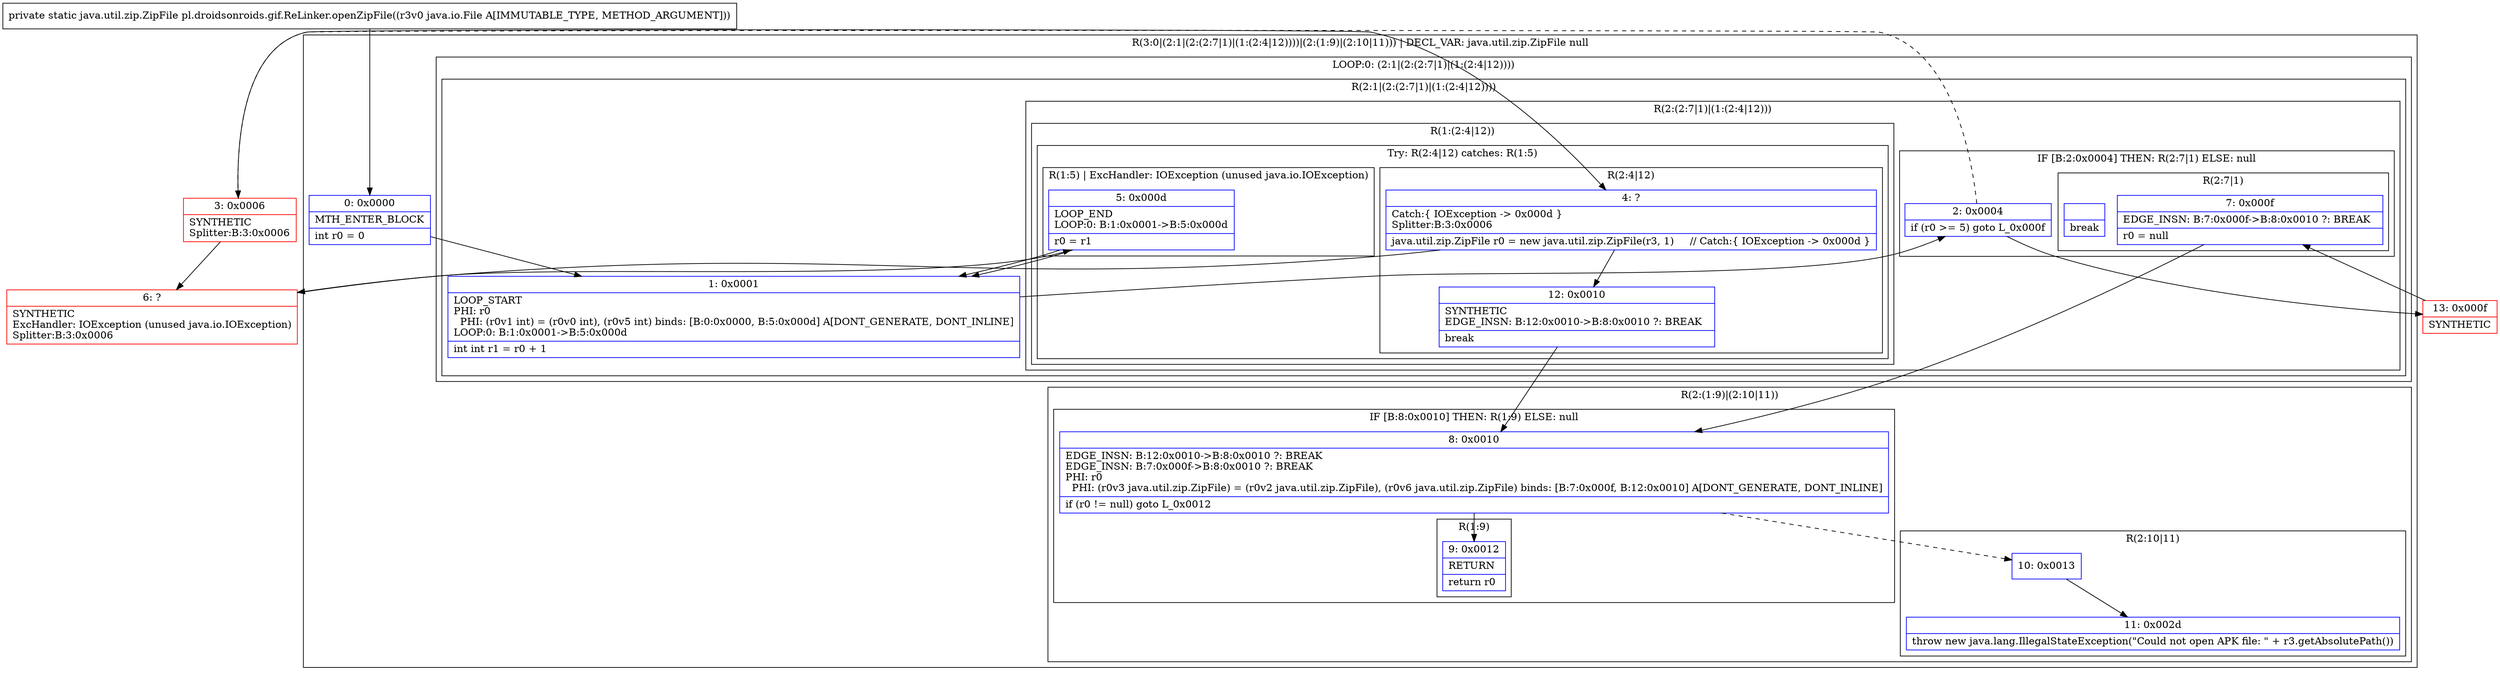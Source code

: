 digraph "CFG forpl.droidsonroids.gif.ReLinker.openZipFile(Ljava\/io\/File;)Ljava\/util\/zip\/ZipFile;" {
subgraph cluster_Region_26020065 {
label = "R(3:0|(2:1|(2:(2:7|1)|(1:(2:4|12))))|(2:(1:9)|(2:10|11))) | DECL_VAR: java.util.zip.ZipFile null\l";
node [shape=record,color=blue];
Node_0 [shape=record,label="{0\:\ 0x0000|MTH_ENTER_BLOCK\l|int r0 = 0\l}"];
subgraph cluster_LoopRegion_2107183146 {
label = "LOOP:0: (2:1|(2:(2:7|1)|(1:(2:4|12))))";
node [shape=record,color=blue];
subgraph cluster_Region_1414155180 {
label = "R(2:1|(2:(2:7|1)|(1:(2:4|12))))";
node [shape=record,color=blue];
Node_1 [shape=record,label="{1\:\ 0x0001|LOOP_START\lPHI: r0 \l  PHI: (r0v1 int) = (r0v0 int), (r0v5 int) binds: [B:0:0x0000, B:5:0x000d] A[DONT_GENERATE, DONT_INLINE]\lLOOP:0: B:1:0x0001\-\>B:5:0x000d\l|int int r1 = r0 + 1\l}"];
subgraph cluster_Region_434681415 {
label = "R(2:(2:7|1)|(1:(2:4|12)))";
node [shape=record,color=blue];
subgraph cluster_IfRegion_496862672 {
label = "IF [B:2:0x0004] THEN: R(2:7|1) ELSE: null";
node [shape=record,color=blue];
Node_2 [shape=record,label="{2\:\ 0x0004|if (r0 \>= 5) goto L_0x000f\l}"];
subgraph cluster_Region_1958628482 {
label = "R(2:7|1)";
node [shape=record,color=blue];
Node_7 [shape=record,label="{7\:\ 0x000f|EDGE_INSN: B:7:0x000f\-\>B:8:0x0010 ?: BREAK  \l|r0 = null\l}"];
Node_InsnContainer_370917919 [shape=record,label="{|break\l}"];
}
}
subgraph cluster_Region_1978353334 {
label = "R(1:(2:4|12))";
node [shape=record,color=blue];
subgraph cluster_TryCatchRegion_1086722145 {
label = "Try: R(2:4|12) catches: R(1:5)";
node [shape=record,color=blue];
subgraph cluster_Region_300390401 {
label = "R(2:4|12)";
node [shape=record,color=blue];
Node_4 [shape=record,label="{4\:\ ?|Catch:\{ IOException \-\> 0x000d \}\lSplitter:B:3:0x0006\l|java.util.zip.ZipFile r0 = new java.util.zip.ZipFile(r3, 1)     \/\/ Catch:\{ IOException \-\> 0x000d \}\l}"];
Node_12 [shape=record,label="{12\:\ 0x0010|SYNTHETIC\lEDGE_INSN: B:12:0x0010\-\>B:8:0x0010 ?: BREAK  \l|break\l}"];
}
subgraph cluster_Region_512714338 {
label = "R(1:5) | ExcHandler: IOException (unused java.io.IOException)\l";
node [shape=record,color=blue];
Node_5 [shape=record,label="{5\:\ 0x000d|LOOP_END\lLOOP:0: B:1:0x0001\-\>B:5:0x000d\l|r0 = r1\l}"];
}
}
}
}
}
}
subgraph cluster_Region_474008752 {
label = "R(2:(1:9)|(2:10|11))";
node [shape=record,color=blue];
subgraph cluster_IfRegion_1409543709 {
label = "IF [B:8:0x0010] THEN: R(1:9) ELSE: null";
node [shape=record,color=blue];
Node_8 [shape=record,label="{8\:\ 0x0010|EDGE_INSN: B:12:0x0010\-\>B:8:0x0010 ?: BREAK  \lEDGE_INSN: B:7:0x000f\-\>B:8:0x0010 ?: BREAK  \lPHI: r0 \l  PHI: (r0v3 java.util.zip.ZipFile) = (r0v2 java.util.zip.ZipFile), (r0v6 java.util.zip.ZipFile) binds: [B:7:0x000f, B:12:0x0010] A[DONT_GENERATE, DONT_INLINE]\l|if (r0 != null) goto L_0x0012\l}"];
subgraph cluster_Region_2079513821 {
label = "R(1:9)";
node [shape=record,color=blue];
Node_9 [shape=record,label="{9\:\ 0x0012|RETURN\l|return r0\l}"];
}
}
subgraph cluster_Region_197631706 {
label = "R(2:10|11)";
node [shape=record,color=blue];
Node_10 [shape=record,label="{10\:\ 0x0013}"];
Node_11 [shape=record,label="{11\:\ 0x002d|throw new java.lang.IllegalStateException(\"Could not open APK file: \" + r3.getAbsolutePath())\l}"];
}
}
}
subgraph cluster_Region_512714338 {
label = "R(1:5) | ExcHandler: IOException (unused java.io.IOException)\l";
node [shape=record,color=blue];
Node_5 [shape=record,label="{5\:\ 0x000d|LOOP_END\lLOOP:0: B:1:0x0001\-\>B:5:0x000d\l|r0 = r1\l}"];
}
Node_3 [shape=record,color=red,label="{3\:\ 0x0006|SYNTHETIC\lSplitter:B:3:0x0006\l}"];
Node_6 [shape=record,color=red,label="{6\:\ ?|SYNTHETIC\lExcHandler: IOException (unused java.io.IOException)\lSplitter:B:3:0x0006\l}"];
Node_13 [shape=record,color=red,label="{13\:\ 0x000f|SYNTHETIC\l}"];
MethodNode[shape=record,label="{private static java.util.zip.ZipFile pl.droidsonroids.gif.ReLinker.openZipFile((r3v0 java.io.File A[IMMUTABLE_TYPE, METHOD_ARGUMENT])) }"];
MethodNode -> Node_0;
Node_0 -> Node_1;
Node_1 -> Node_2;
Node_2 -> Node_3[style=dashed];
Node_2 -> Node_13;
Node_7 -> Node_8;
Node_4 -> Node_6;
Node_4 -> Node_12;
Node_12 -> Node_8;
Node_5 -> Node_1;
Node_8 -> Node_9;
Node_8 -> Node_10[style=dashed];
Node_10 -> Node_11;
Node_5 -> Node_1;
Node_3 -> Node_4;
Node_3 -> Node_6;
Node_6 -> Node_5;
Node_13 -> Node_7;
}

